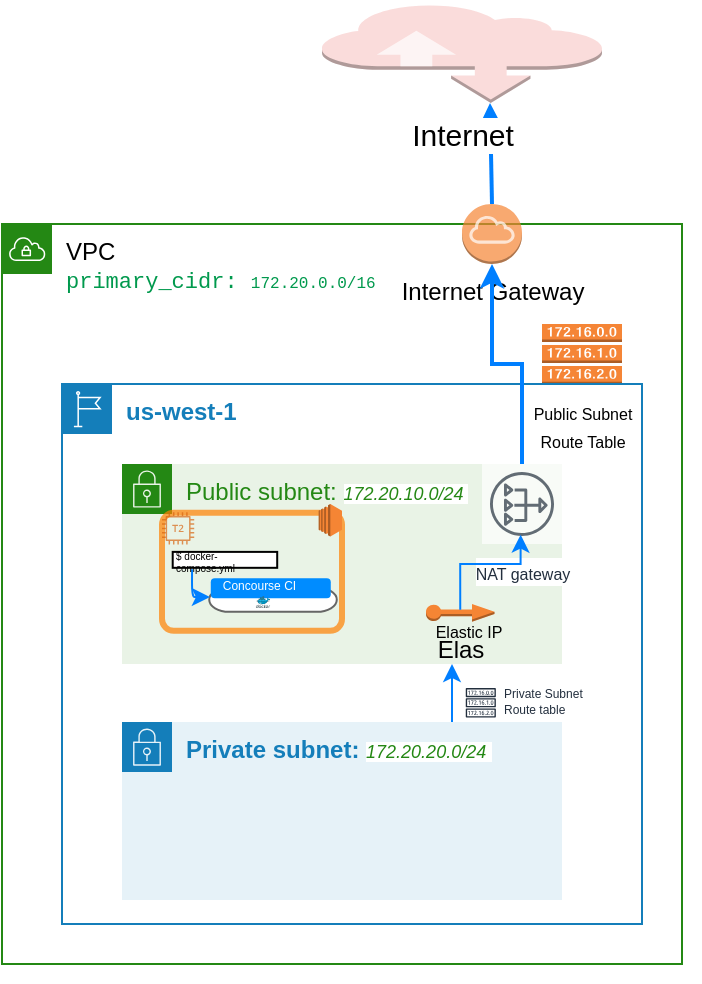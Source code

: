 <mxfile version="13.1.3">
    <diagram id="6hGFLwfOUW9BJ-s0fimq" name="Page-1">
        <mxGraphModel dx="526" dy="517" grid="1" gridSize="10" guides="1" tooltips="1" connect="1" arrows="1" fold="1" page="1" pageScale="1" pageWidth="850" pageHeight="1100" background="#ffffff" math="0" shadow="0">
            <root>
                <mxCell id="0"/>
                <mxCell id="1" value="Canvas" parent="0"/>
                <mxCell id="68" value="VPC" style="" parent="0"/>
                <mxCell id="110" value="&lt;font color=&quot;#000000&quot;&gt;VPC&lt;/font&gt;&lt;br&gt;&lt;font color=&quot;#00994d&quot;&gt;&lt;span style=&quot;font-size: 11px ; font-family: &amp;#34;menlo&amp;#34; , &amp;#34;monaco&amp;#34; , &amp;#34;courier new&amp;#34; , monospace&quot;&gt;primary_cidr:&amp;nbsp;&lt;/span&gt;&lt;span style=&quot;font-family: &amp;#34;menlo&amp;#34; , &amp;#34;monaco&amp;#34; , &amp;#34;courier new&amp;#34; , monospace&quot;&gt;&lt;font style=&quot;font-size: 8px&quot;&gt;172.20.0.0/16&lt;/font&gt;&lt;/span&gt;&lt;/font&gt;" style="points=[[0,0],[0.25,0],[0.5,0],[0.75,0],[1,0],[1,0.25],[1,0.5],[1,0.75],[1,1],[0.75,1],[0.5,1],[0.25,1],[0,1],[0,0.75],[0,0.5],[0,0.25]];outlineConnect=0;gradientColor=none;html=1;whiteSpace=wrap;fontSize=12;fontStyle=0;shape=mxgraph.aws4.group;grIcon=mxgraph.aws4.group_vpc;strokeColor=#248814;fillColor=none;verticalAlign=top;align=left;spacingLeft=30;fontColor=#AAB7B8;dashed=0;" parent="68" vertex="1">
                    <mxGeometry x="280" y="180" width="340" height="370" as="geometry"/>
                </mxCell>
                <mxCell id="125" value="&lt;font style=&quot;font-size: 8px&quot;&gt;Public Subnet&lt;br&gt;Route Table&lt;/font&gt;" style="outlineConnect=0;dashed=0;verticalLabelPosition=bottom;verticalAlign=top;align=center;html=1;shape=mxgraph.aws3.route_table;fillColor=#F58536;gradientColor=none;labelBackgroundColor=#ffffff;fontColor=#000000;" parent="68" vertex="1">
                    <mxGeometry x="550" y="230" width="40" height="30" as="geometry"/>
                </mxCell>
                <mxCell id="180" style="edgeStyle=none;rounded=1;orthogonalLoop=1;jettySize=auto;html=1;exitX=0.5;exitY=0;exitDx=0;exitDy=0;exitPerimeter=0;entryX=0.6;entryY=1;entryDx=0;entryDy=0;entryPerimeter=0;strokeColor=#007FFF;strokeWidth=2;fontSize=15;fontColor=#000000;" parent="68" source="166" target="177" edge="1">
                    <mxGeometry relative="1" as="geometry"/>
                </mxCell>
                <mxCell id="166" value="&lt;font color=&quot;#000000&quot;&gt;Internet Gateway&lt;/font&gt;" style="outlineConnect=0;dashed=0;verticalLabelPosition=bottom;verticalAlign=top;align=center;html=1;shape=mxgraph.aws3.internet_gateway;fillColor=#F58534;gradientColor=none;fontSize=12;opacity=70;labelBackgroundColor=#ffffff;" parent="68" vertex="1">
                    <mxGeometry x="510" y="170" width="30" height="30" as="geometry"/>
                </mxCell>
                <mxCell id="177" value="Internet" style="outlineConnect=0;dashed=0;verticalLabelPosition=bottom;verticalAlign=top;align=center;html=1;shape=mxgraph.aws3.internet;fillColor=#f8cecc;labelBackgroundColor=#ffffff;strokeColor=#b85450;strokeWidth=3;fontSize=15;opacity=70;fontColor=#000000;" parent="68" vertex="1">
                    <mxGeometry x="440" y="70" width="140" height="49.5" as="geometry"/>
                </mxCell>
                <mxCell id="69" value="Region" parent="0"/>
                <mxCell id="111" value="&lt;b&gt;us-west-1&lt;/b&gt;" style="points=[[0,0],[0.25,0],[0.5,0],[0.75,0],[1,0],[1,0.25],[1,0.5],[1,0.75],[1,1],[0.75,1],[0.5,1],[0.25,1],[0,1],[0,0.75],[0,0.5],[0,0.25]];outlineConnect=0;gradientColor=none;html=1;whiteSpace=wrap;fontSize=12;fontStyle=0;shape=mxgraph.aws4.group;grIcon=mxgraph.aws4.group_region;strokeColor=#147EBA;fillColor=none;verticalAlign=top;align=left;spacingLeft=30;fontColor=#147EBA;dashed=0;" parent="69" vertex="1">
                    <mxGeometry x="310" y="260" width="290" height="270" as="geometry"/>
                </mxCell>
                <mxCell id="182" style="edgeStyle=none;rounded=1;orthogonalLoop=1;jettySize=auto;html=1;exitX=1;exitY=1;exitDx=0;exitDy=0;strokeColor=#007FFF;strokeWidth=2;fontSize=15;fontColor=#000000;" parent="69" source="110" target="110" edge="1">
                    <mxGeometry relative="1" as="geometry"/>
                </mxCell>
                <mxCell id="70" value="AZ" parent="0"/>
                <mxCell id="71" value="Public Subnet" parent="0"/>
                <mxCell id="118" value="Public subnet: &lt;font size=&quot;1&quot;&gt;&lt;i style=&quot;background-color: rgb(255 , 255 , 255) ; font-size: 9px&quot;&gt;172.20.10.0/24&amp;nbsp;&lt;/i&gt;&lt;/font&gt;" style="points=[[0,0],[0.25,0],[0.5,0],[0.75,0],[1,0],[1,0.25],[1,0.5],[1,0.75],[1,1],[0.75,1],[0.5,1],[0.25,1],[0,1],[0,0.75],[0,0.5],[0,0.25]];outlineConnect=0;gradientColor=none;html=1;whiteSpace=wrap;fontSize=12;fontStyle=0;shape=mxgraph.aws4.group;grIcon=mxgraph.aws4.group_security_group;grStroke=0;strokeColor=#248814;fillColor=#E9F3E6;verticalAlign=top;align=left;spacingLeft=30;fontColor=#248814;dashed=0;" parent="71" vertex="1">
                    <mxGeometry x="340" y="300" width="220" height="100" as="geometry"/>
                </mxCell>
                <mxCell id="72" value="Private Subnet" parent="0"/>
                <mxCell id="173" style="edgeStyle=orthogonalEdgeStyle;rounded=0;orthogonalLoop=1;jettySize=auto;html=1;strokeColor=#007FFF;strokeWidth=2;fontSize=15;fontColor=#000000;" parent="72" source="133" target="166" edge="1">
                    <mxGeometry relative="1" as="geometry"/>
                </mxCell>
                <mxCell id="133" value="&lt;font style=&quot;font-size: 8px&quot;&gt;NAT gateway&lt;/font&gt;" style="outlineConnect=0;fontColor=#232F3E;gradientColor=none;strokeColor=#232F3E;fillColor=#ffffff;dashed=0;verticalLabelPosition=bottom;verticalAlign=top;align=center;html=1;fontSize=12;fontStyle=0;aspect=fixed;shape=mxgraph.aws4.resourceIcon;resIcon=mxgraph.aws4.nat_gateway;labelBackgroundColor=#ffffff;opacity=70;labelPosition=center;" parent="72" vertex="1">
                    <mxGeometry x="520" y="300" width="40" height="40" as="geometry"/>
                </mxCell>
                <mxCell id="186" style="edgeStyle=orthogonalEdgeStyle;rounded=0;orthogonalLoop=1;jettySize=auto;html=1;exitX=0.75;exitY=0;exitDx=0;exitDy=0;entryX=0.75;entryY=1;entryDx=0;entryDy=0;strokeColor=#007FFF;" parent="72" source="112" target="118" edge="1">
                    <mxGeometry relative="1" as="geometry"/>
                </mxCell>
                <mxCell id="112" value="Private subnet:&amp;nbsp;&lt;i style=&quot;color: rgb(36 , 136 , 20) ; font-weight: 400 ; background-color: rgb(255 , 255 , 255) ; font-size: 9px&quot;&gt;172.20.20.0/24&amp;nbsp;&lt;/i&gt;" style="points=[[0,0],[0.25,0],[0.5,0],[0.75,0],[1,0],[1,0.25],[1,0.5],[1,0.75],[1,1],[0.75,1],[0.5,1],[0.25,1],[0,1],[0,0.75],[0,0.5],[0,0.25]];outlineConnect=0;gradientColor=none;html=1;whiteSpace=wrap;fontSize=12;fontStyle=1;shape=mxgraph.aws4.group;grIcon=mxgraph.aws4.group_security_group;grStroke=0;strokeColor=#147EBA;fillColor=#E6F2F8;verticalAlign=top;align=left;spacingLeft=30;fontColor=#147EBA;dashed=0;" parent="72" vertex="1">
                    <mxGeometry x="340" y="429.03" width="220" height="88.97" as="geometry"/>
                </mxCell>
                <mxCell id="129" value="Private Subnet&lt;br style=&quot;font-size: 6px;&quot;&gt;Route table" style="outlineConnect=0;fontColor=#232F3E;gradientColor=none;strokeColor=#232F3E;fillColor=#ffffff;dashed=0;verticalLabelPosition=middle;verticalAlign=middle;align=left;html=1;fontSize=6;fontStyle=0;aspect=fixed;shape=mxgraph.aws4.resourceIcon;resIcon=mxgraph.aws4.route_table;labelBackgroundColor=#ffffff;labelPosition=right;" parent="72" vertex="1">
                    <mxGeometry x="510.002" y="410" width="18.802" height="18.802" as="geometry"/>
                </mxCell>
                <mxCell id="184" value="" style="group" parent="72" vertex="1" connectable="0">
                    <mxGeometry x="492.004" y="369.996" width="42.116" height="17.794" as="geometry"/>
                </mxCell>
                <mxCell id="114" value="Elas" style="outlineConnect=0;dashed=0;verticalLabelPosition=bottom;verticalAlign=top;align=center;html=1;shape=mxgraph.aws3.elastic_ip;fillColor=#F58534;gradientColor=none;" parent="184" vertex="1">
                    <mxGeometry width="34.24" height="8.897" as="geometry"/>
                </mxCell>
                <mxCell id="115" value="&lt;font style=&quot;font-size: 8px&quot;&gt;Elastic IP&lt;/font&gt;" style="text;html=1;strokeColor=none;fillColor=none;align=center;verticalAlign=middle;whiteSpace=wrap;rounded=0;fontColor=#000000;" parent="184" vertex="1">
                    <mxGeometry x="1.286" y="8.897" width="40.83" height="8.897" as="geometry"/>
                </mxCell>
                <mxCell id="185" style="edgeStyle=orthogonalEdgeStyle;rounded=0;orthogonalLoop=1;jettySize=auto;html=1;exitX=0.5;exitY=0.32;exitDx=0;exitDy=0;exitPerimeter=0;entryX=0.483;entryY=0.883;entryDx=0;entryDy=0;entryPerimeter=0;fillColor=#1ba1e2;strokeColor=#007FFF;" parent="72" source="114" target="133" edge="1">
                    <mxGeometry relative="1" as="geometry"/>
                </mxCell>
                <mxCell id="73" value="Workloads" parent="0"/>
                <mxCell id="165" value="" style="group" parent="73" vertex="1" connectable="0">
                    <mxGeometry x="360" y="320" width="90" height="63.43" as="geometry"/>
                </mxCell>
                <mxCell id="163" value="" style="group" parent="165" vertex="1" connectable="0">
                    <mxGeometry width="90" height="63.43" as="geometry"/>
                </mxCell>
                <mxCell id="140" value="" style="rounded=1;arcSize=10;dashed=0;fillColor=none;gradientColor=none;strokeWidth=3;labelBackgroundColor=#FF8000;fontSize=8;opacity=70;fontColor=#FF8000;labelBorderColor=#FF8000;strokeColor=#FF8000;" parent="163" vertex="1">
                    <mxGeometry y="4.423" width="90" height="59.007" as="geometry"/>
                </mxCell>
                <mxCell id="103" value="" style="group" parent="163" vertex="1" connectable="0">
                    <mxGeometry x="23.619" y="31.823" width="63.769" height="22.112" as="geometry"/>
                </mxCell>
                <mxCell id="104" value="" style="shape=mxgraph.mockup.containers.marginRect;rectMarginTop=10;strokeColor=#666666;strokeWidth=1;dashed=0;rounded=1;arcSize=5;recursiveResize=0;" parent="103" vertex="1">
                    <mxGeometry width="63.769" height="22.112" as="geometry"/>
                </mxCell>
                <mxCell id="105" value="Concourse CI" style="shape=rect;strokeColor=none;fillColor=#008cff;strokeWidth=1;dashed=0;rounded=1;arcSize=20;fontColor=#ffffff;fontSize=6;spacing=2;spacingTop=-2;align=left;autosize=1;spacingLeft=4;resizeWidth=0;resizeHeight=0;perimeter=none;" parent="104" vertex="1">
                    <mxGeometry x="0.769" y="5.286" width="60" height="10" as="geometry"/>
                </mxCell>
                <mxCell id="106" value="" style="aspect=fixed;html=1;points=[];align=center;image;fontSize=12;image=img/lib/mscae/Docker.svg;labelBackgroundColor=#99FFFF;" parent="104" vertex="1">
                    <mxGeometry x="23.277" y="14.337" width="7.197" height="5.901" as="geometry"/>
                </mxCell>
                <mxCell id="107" style="edgeStyle=orthogonalEdgeStyle;rounded=1;orthogonalLoop=1;jettySize=auto;html=1;entryX=0.005;entryY=0.664;entryDx=0;entryDy=0;entryPerimeter=0;fontSize=12;strokeWidth=1;strokeColor=#007FFF;exitX=0.185;exitY=1.089;exitDx=0;exitDy=0;exitPerimeter=0;" parent="163" source="108" target="104" edge="1">
                    <mxGeometry relative="1" as="geometry">
                        <mxPoint x="14.605" y="28.469" as="sourcePoint"/>
                        <Array as="points">
                            <mxPoint x="15.3" y="46"/>
                        </Array>
                    </mxGeometry>
                </mxCell>
                <mxCell id="108" value="&lt;font style=&quot;font-size: 5px;&quot;&gt;$ docker-compose.yml&lt;/font&gt;" style="html=1;whiteSpace=wrap;container=1;recursiveResize=0;collapsible=0;fontSize=5;align=left;" parent="163" vertex="1">
                    <mxGeometry x="5.355" y="23.945" width="52.245" height="7.964" as="geometry"/>
                </mxCell>
                <mxCell id="109" value="" style="outlineConnect=0;dashed=0;verticalLabelPosition=bottom;verticalAlign=top;align=center;html=1;shape=mxgraph.aws3.ec2;fillColor=#F58534;gradientColor=none;" parent="163" vertex="1">
                    <mxGeometry x="78.342" width="11.658" height="16.301" as="geometry"/>
                </mxCell>
                <mxCell id="142" value="" style="outlineConnect=0;fontColor=#5F80A8;gradientColor=none;fillColor=#D86613;strokeColor=none;dashed=0;verticalLabelPosition=bottom;verticalAlign=top;align=center;html=1;fontSize=12;fontStyle=0;aspect=fixed;pointerEvents=1;shape=mxgraph.aws4.t2_instance;labelBackgroundColor=#99FFFF;opacity=70;" parent="163" vertex="1">
                    <mxGeometry y="4.17" width="16.113" height="16.113" as="geometry"/>
                </mxCell>
            </root>
        </mxGraphModel>
    </diagram>
</mxfile>